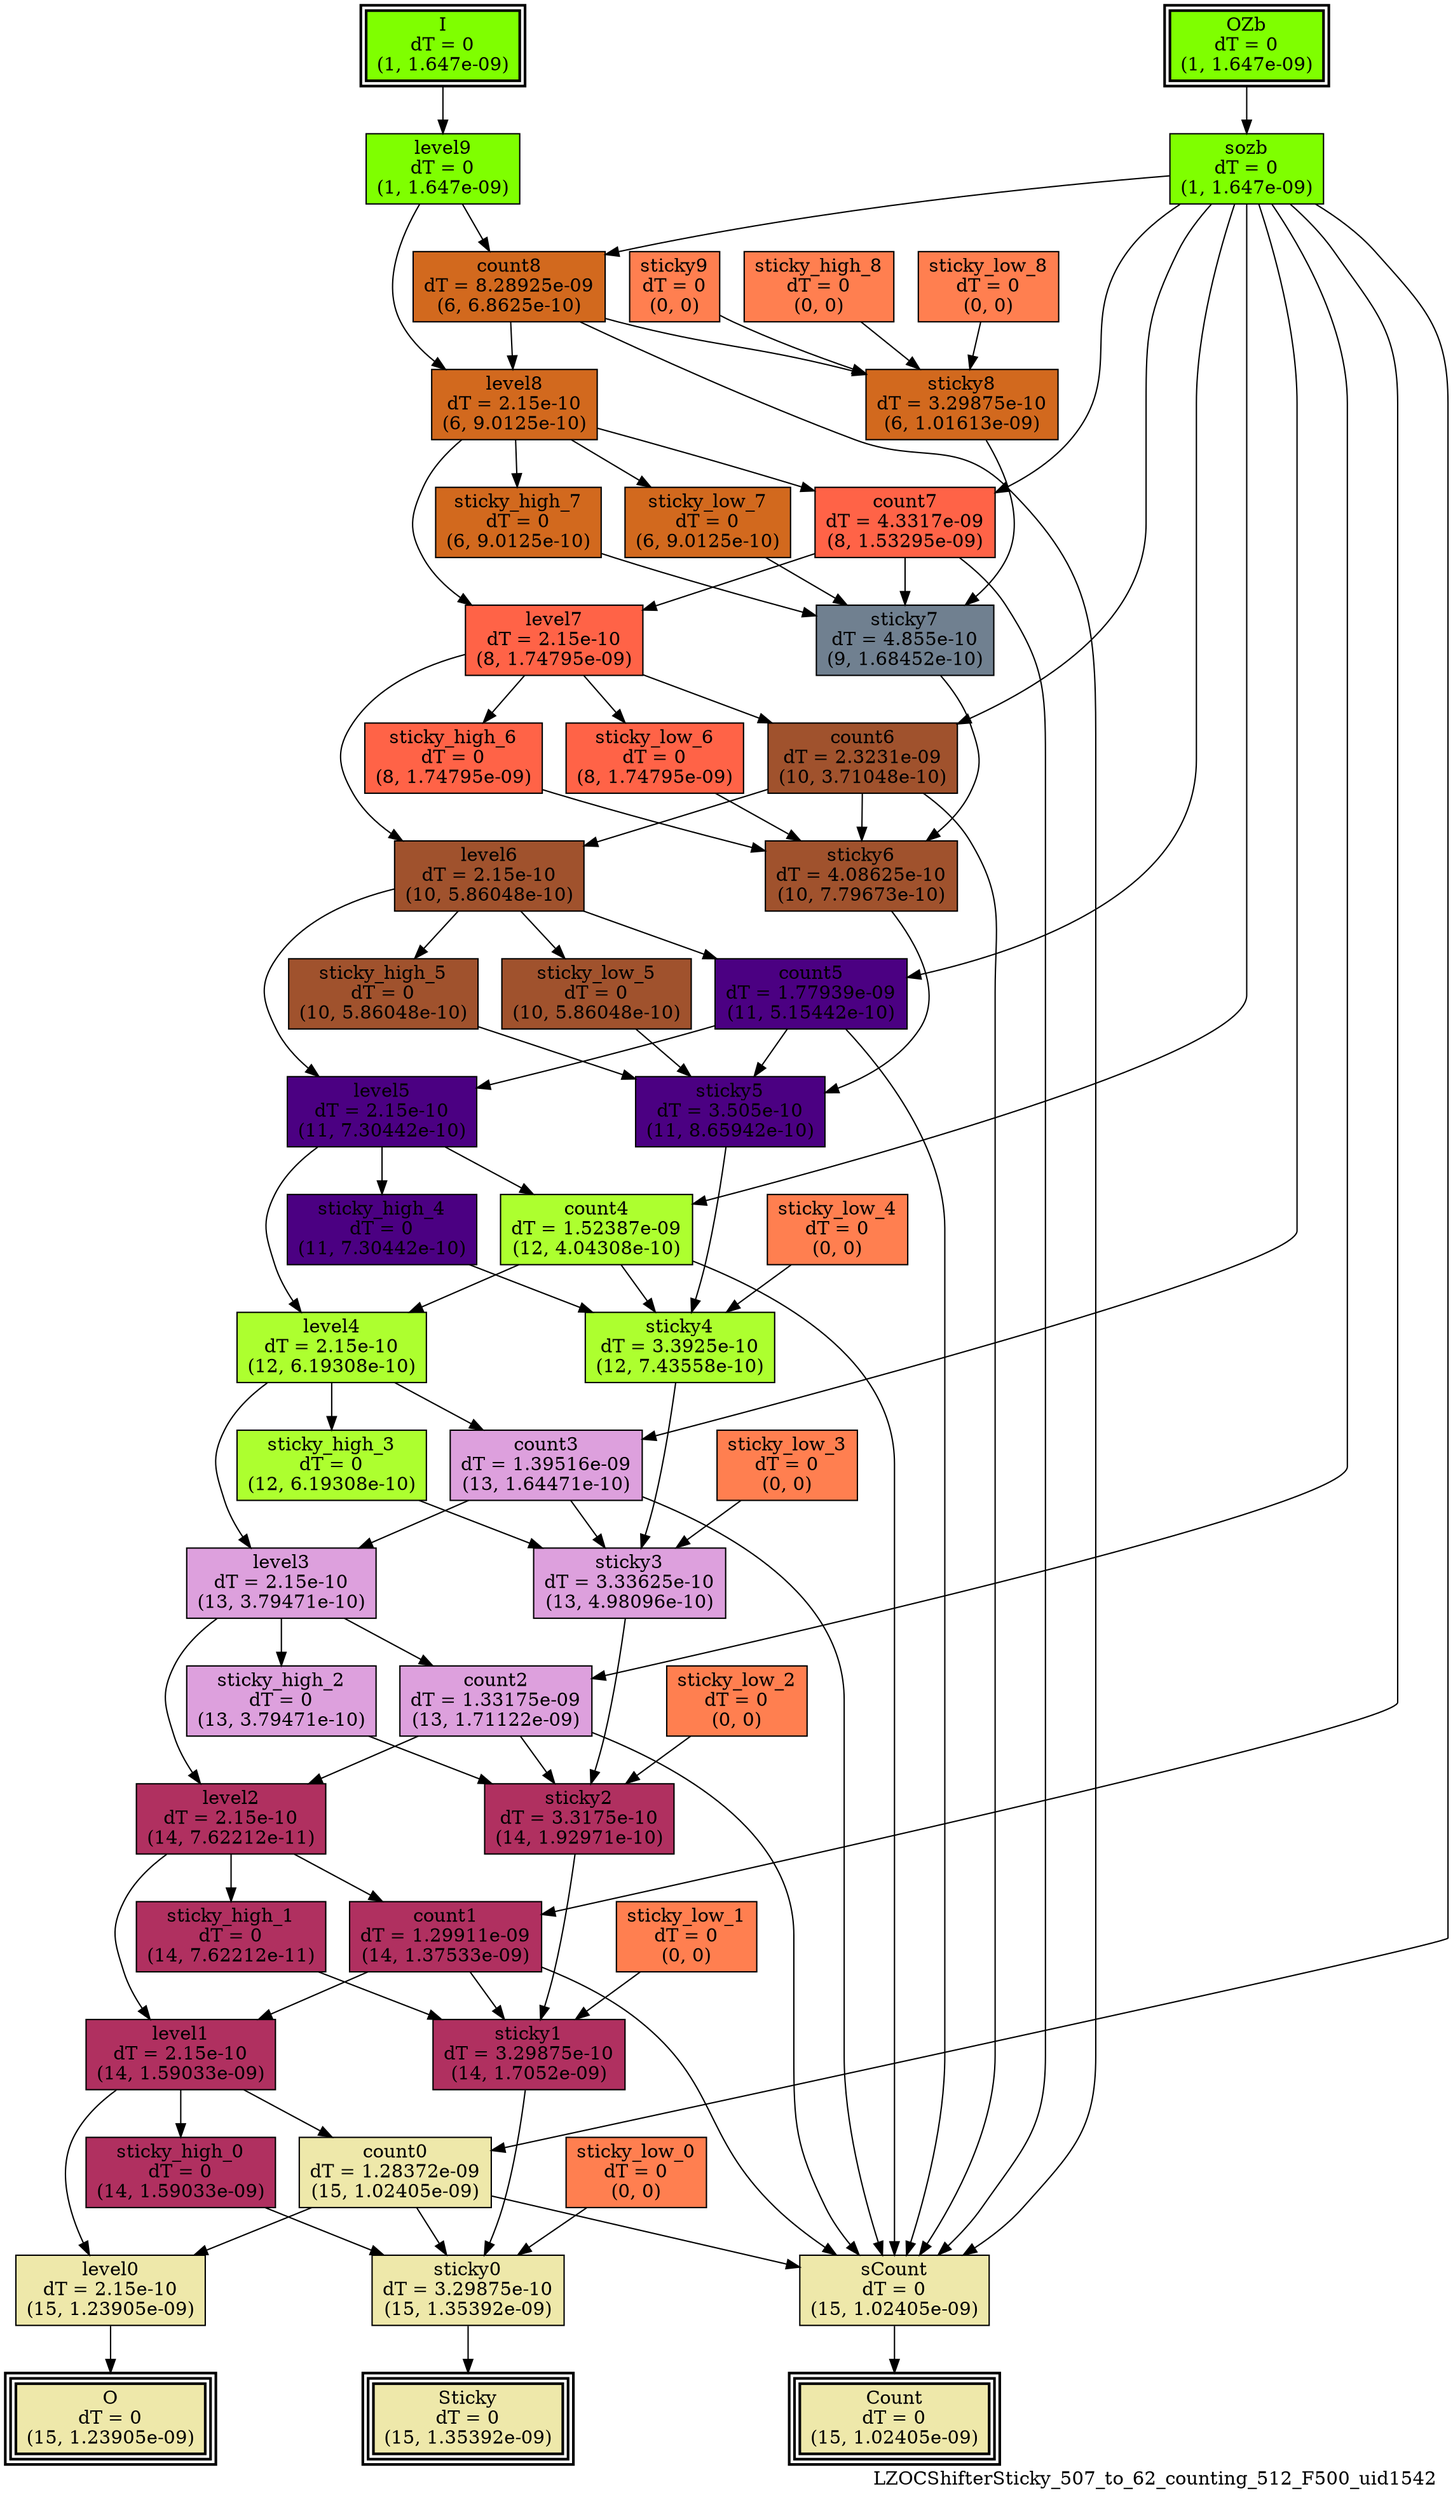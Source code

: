 digraph LZOCShifterSticky_507_to_62_counting_512_F500_uid1542
{
	//graph drawing options
	label=LZOCShifterSticky_507_to_62_counting_512_F500_uid1542;
	labelloc=bottom;
	labeljust=right;
	ratio=auto;
	nodesep=0.25;
	ranksep=0.5;

	//input/output signals of operator LZOCShifterSticky_507_to_62_counting_512_F500_uid1542
	I__LZOCShifterSticky_507_to_62_counting_512_F500_uid1542 [ label="I\ndT = 0\n(1, 1.647e-09)", shape=box, color=black, style="bold, filled", fillcolor=chartreuse, peripheries=2 ];
	OZb__LZOCShifterSticky_507_to_62_counting_512_F500_uid1542 [ label="OZb\ndT = 0\n(1, 1.647e-09)", shape=box, color=black, style="bold, filled", fillcolor=chartreuse, peripheries=2 ];
	Count__LZOCShifterSticky_507_to_62_counting_512_F500_uid1542 [ label="Count\ndT = 0\n(15, 1.02405e-09)", shape=box, color=black, style="bold, filled", fillcolor=palegoldenrod, peripheries=3 ];
	O__LZOCShifterSticky_507_to_62_counting_512_F500_uid1542 [ label="O\ndT = 0\n(15, 1.23905e-09)", shape=box, color=black, style="bold, filled", fillcolor=palegoldenrod, peripheries=3 ];
	Sticky__LZOCShifterSticky_507_to_62_counting_512_F500_uid1542 [ label="Sticky\ndT = 0\n(15, 1.35392e-09)", shape=box, color=black, style="bold, filled", fillcolor=palegoldenrod, peripheries=3 ];
	{rank=same I__LZOCShifterSticky_507_to_62_counting_512_F500_uid1542, OZb__LZOCShifterSticky_507_to_62_counting_512_F500_uid1542};
	{rank=same Count__LZOCShifterSticky_507_to_62_counting_512_F500_uid1542, O__LZOCShifterSticky_507_to_62_counting_512_F500_uid1542, Sticky__LZOCShifterSticky_507_to_62_counting_512_F500_uid1542};
	//internal signals of operator LZOCShifterSticky_507_to_62_counting_512_F500_uid1542
	level9__LZOCShifterSticky_507_to_62_counting_512_F500_uid1542 [ label="level9\ndT = 0\n(1, 1.647e-09)", shape=box, color=black, style=filled, fillcolor=chartreuse, peripheries=1 ];
	sozb__LZOCShifterSticky_507_to_62_counting_512_F500_uid1542 [ label="sozb\ndT = 0\n(1, 1.647e-09)", shape=box, color=black, style=filled, fillcolor=chartreuse, peripheries=1 ];
	sticky9__LZOCShifterSticky_507_to_62_counting_512_F500_uid1542 [ label="sticky9\ndT = 0\n(0, 0)", shape=box, color=black, style=filled, fillcolor=coral, peripheries=1 ];
	count8__LZOCShifterSticky_507_to_62_counting_512_F500_uid1542 [ label="count8\ndT = 8.28925e-09\n(6, 6.8625e-10)", shape=box, color=black, style=filled, fillcolor=chocolate, peripheries=1 ];
	level8__LZOCShifterSticky_507_to_62_counting_512_F500_uid1542 [ label="level8\ndT = 2.15e-10\n(6, 9.0125e-10)", shape=box, color=black, style=filled, fillcolor=chocolate, peripheries=1 ];
	sticky_high_8__LZOCShifterSticky_507_to_62_counting_512_F500_uid1542 [ label="sticky_high_8\ndT = 0\n(0, 0)", shape=box, color=black, style=filled, fillcolor=coral, peripheries=1 ];
	sticky_low_8__LZOCShifterSticky_507_to_62_counting_512_F500_uid1542 [ label="sticky_low_8\ndT = 0\n(0, 0)", shape=box, color=black, style=filled, fillcolor=coral, peripheries=1 ];
	sticky8__LZOCShifterSticky_507_to_62_counting_512_F500_uid1542 [ label="sticky8\ndT = 3.29875e-10\n(6, 1.01613e-09)", shape=box, color=black, style=filled, fillcolor=chocolate, peripheries=1 ];
	count7__LZOCShifterSticky_507_to_62_counting_512_F500_uid1542 [ label="count7\ndT = 4.3317e-09\n(8, 1.53295e-09)", shape=box, color=black, style=filled, fillcolor=tomato, peripheries=1 ];
	level7__LZOCShifterSticky_507_to_62_counting_512_F500_uid1542 [ label="level7\ndT = 2.15e-10\n(8, 1.74795e-09)", shape=box, color=black, style=filled, fillcolor=tomato, peripheries=1 ];
	sticky_high_7__LZOCShifterSticky_507_to_62_counting_512_F500_uid1542 [ label="sticky_high_7\ndT = 0\n(6, 9.0125e-10)", shape=box, color=black, style=filled, fillcolor=chocolate, peripheries=1 ];
	sticky_low_7__LZOCShifterSticky_507_to_62_counting_512_F500_uid1542 [ label="sticky_low_7\ndT = 0\n(6, 9.0125e-10)", shape=box, color=black, style=filled, fillcolor=chocolate, peripheries=1 ];
	sticky7__LZOCShifterSticky_507_to_62_counting_512_F500_uid1542 [ label="sticky7\ndT = 4.855e-10\n(9, 1.68452e-10)", shape=box, color=black, style=filled, fillcolor=slategray, peripheries=1 ];
	count6__LZOCShifterSticky_507_to_62_counting_512_F500_uid1542 [ label="count6\ndT = 2.3231e-09\n(10, 3.71048e-10)", shape=box, color=black, style=filled, fillcolor=sienna, peripheries=1 ];
	level6__LZOCShifterSticky_507_to_62_counting_512_F500_uid1542 [ label="level6\ndT = 2.15e-10\n(10, 5.86048e-10)", shape=box, color=black, style=filled, fillcolor=sienna, peripheries=1 ];
	sticky_high_6__LZOCShifterSticky_507_to_62_counting_512_F500_uid1542 [ label="sticky_high_6\ndT = 0\n(8, 1.74795e-09)", shape=box, color=black, style=filled, fillcolor=tomato, peripheries=1 ];
	sticky_low_6__LZOCShifterSticky_507_to_62_counting_512_F500_uid1542 [ label="sticky_low_6\ndT = 0\n(8, 1.74795e-09)", shape=box, color=black, style=filled, fillcolor=tomato, peripheries=1 ];
	sticky6__LZOCShifterSticky_507_to_62_counting_512_F500_uid1542 [ label="sticky6\ndT = 4.08625e-10\n(10, 7.79673e-10)", shape=box, color=black, style=filled, fillcolor=sienna, peripheries=1 ];
	count5__LZOCShifterSticky_507_to_62_counting_512_F500_uid1542 [ label="count5\ndT = 1.77939e-09\n(11, 5.15442e-10)", shape=box, color=black, style=filled, fillcolor=indigo, peripheries=1 ];
	level5__LZOCShifterSticky_507_to_62_counting_512_F500_uid1542 [ label="level5\ndT = 2.15e-10\n(11, 7.30442e-10)", shape=box, color=black, style=filled, fillcolor=indigo, peripheries=1 ];
	sticky_high_5__LZOCShifterSticky_507_to_62_counting_512_F500_uid1542 [ label="sticky_high_5\ndT = 0\n(10, 5.86048e-10)", shape=box, color=black, style=filled, fillcolor=sienna, peripheries=1 ];
	sticky_low_5__LZOCShifterSticky_507_to_62_counting_512_F500_uid1542 [ label="sticky_low_5\ndT = 0\n(10, 5.86048e-10)", shape=box, color=black, style=filled, fillcolor=sienna, peripheries=1 ];
	sticky5__LZOCShifterSticky_507_to_62_counting_512_F500_uid1542 [ label="sticky5\ndT = 3.505e-10\n(11, 8.65942e-10)", shape=box, color=black, style=filled, fillcolor=indigo, peripheries=1 ];
	count4__LZOCShifterSticky_507_to_62_counting_512_F500_uid1542 [ label="count4\ndT = 1.52387e-09\n(12, 4.04308e-10)", shape=box, color=black, style=filled, fillcolor=greenyellow, peripheries=1 ];
	level4__LZOCShifterSticky_507_to_62_counting_512_F500_uid1542 [ label="level4\ndT = 2.15e-10\n(12, 6.19308e-10)", shape=box, color=black, style=filled, fillcolor=greenyellow, peripheries=1 ];
	sticky_high_4__LZOCShifterSticky_507_to_62_counting_512_F500_uid1542 [ label="sticky_high_4\ndT = 0\n(11, 7.30442e-10)", shape=box, color=black, style=filled, fillcolor=indigo, peripheries=1 ];
	sticky_low_4__LZOCShifterSticky_507_to_62_counting_512_F500_uid1542 [ label="sticky_low_4\ndT = 0\n(0, 0)", shape=box, color=black, style=filled, fillcolor=coral, peripheries=1 ];
	sticky4__LZOCShifterSticky_507_to_62_counting_512_F500_uid1542 [ label="sticky4\ndT = 3.3925e-10\n(12, 7.43558e-10)", shape=box, color=black, style=filled, fillcolor=greenyellow, peripheries=1 ];
	count3__LZOCShifterSticky_507_to_62_counting_512_F500_uid1542 [ label="count3\ndT = 1.39516e-09\n(13, 1.64471e-10)", shape=box, color=black, style=filled, fillcolor=plum, peripheries=1 ];
	level3__LZOCShifterSticky_507_to_62_counting_512_F500_uid1542 [ label="level3\ndT = 2.15e-10\n(13, 3.79471e-10)", shape=box, color=black, style=filled, fillcolor=plum, peripheries=1 ];
	sticky_high_3__LZOCShifterSticky_507_to_62_counting_512_F500_uid1542 [ label="sticky_high_3\ndT = 0\n(12, 6.19308e-10)", shape=box, color=black, style=filled, fillcolor=greenyellow, peripheries=1 ];
	sticky_low_3__LZOCShifterSticky_507_to_62_counting_512_F500_uid1542 [ label="sticky_low_3\ndT = 0\n(0, 0)", shape=box, color=black, style=filled, fillcolor=coral, peripheries=1 ];
	sticky3__LZOCShifterSticky_507_to_62_counting_512_F500_uid1542 [ label="sticky3\ndT = 3.33625e-10\n(13, 4.98096e-10)", shape=box, color=black, style=filled, fillcolor=plum, peripheries=1 ];
	count2__LZOCShifterSticky_507_to_62_counting_512_F500_uid1542 [ label="count2\ndT = 1.33175e-09\n(13, 1.71122e-09)", shape=box, color=black, style=filled, fillcolor=plum, peripheries=1 ];
	level2__LZOCShifterSticky_507_to_62_counting_512_F500_uid1542 [ label="level2\ndT = 2.15e-10\n(14, 7.62212e-11)", shape=box, color=black, style=filled, fillcolor=maroon, peripheries=1 ];
	sticky_high_2__LZOCShifterSticky_507_to_62_counting_512_F500_uid1542 [ label="sticky_high_2\ndT = 0\n(13, 3.79471e-10)", shape=box, color=black, style=filled, fillcolor=plum, peripheries=1 ];
	sticky_low_2__LZOCShifterSticky_507_to_62_counting_512_F500_uid1542 [ label="sticky_low_2\ndT = 0\n(0, 0)", shape=box, color=black, style=filled, fillcolor=coral, peripheries=1 ];
	sticky2__LZOCShifterSticky_507_to_62_counting_512_F500_uid1542 [ label="sticky2\ndT = 3.3175e-10\n(14, 1.92971e-10)", shape=box, color=black, style=filled, fillcolor=maroon, peripheries=1 ];
	count1__LZOCShifterSticky_507_to_62_counting_512_F500_uid1542 [ label="count1\ndT = 1.29911e-09\n(14, 1.37533e-09)", shape=box, color=black, style=filled, fillcolor=maroon, peripheries=1 ];
	level1__LZOCShifterSticky_507_to_62_counting_512_F500_uid1542 [ label="level1\ndT = 2.15e-10\n(14, 1.59033e-09)", shape=box, color=black, style=filled, fillcolor=maroon, peripheries=1 ];
	sticky_high_1__LZOCShifterSticky_507_to_62_counting_512_F500_uid1542 [ label="sticky_high_1\ndT = 0\n(14, 7.62212e-11)", shape=box, color=black, style=filled, fillcolor=maroon, peripheries=1 ];
	sticky_low_1__LZOCShifterSticky_507_to_62_counting_512_F500_uid1542 [ label="sticky_low_1\ndT = 0\n(0, 0)", shape=box, color=black, style=filled, fillcolor=coral, peripheries=1 ];
	sticky1__LZOCShifterSticky_507_to_62_counting_512_F500_uid1542 [ label="sticky1\ndT = 3.29875e-10\n(14, 1.7052e-09)", shape=box, color=black, style=filled, fillcolor=maroon, peripheries=1 ];
	count0__LZOCShifterSticky_507_to_62_counting_512_F500_uid1542 [ label="count0\ndT = 1.28372e-09\n(15, 1.02405e-09)", shape=box, color=black, style=filled, fillcolor=palegoldenrod, peripheries=1 ];
	level0__LZOCShifterSticky_507_to_62_counting_512_F500_uid1542 [ label="level0\ndT = 2.15e-10\n(15, 1.23905e-09)", shape=box, color=black, style=filled, fillcolor=palegoldenrod, peripheries=1 ];
	sticky_high_0__LZOCShifterSticky_507_to_62_counting_512_F500_uid1542 [ label="sticky_high_0\ndT = 0\n(14, 1.59033e-09)", shape=box, color=black, style=filled, fillcolor=maroon, peripheries=1 ];
	sticky_low_0__LZOCShifterSticky_507_to_62_counting_512_F500_uid1542 [ label="sticky_low_0\ndT = 0\n(0, 0)", shape=box, color=black, style=filled, fillcolor=coral, peripheries=1 ];
	sticky0__LZOCShifterSticky_507_to_62_counting_512_F500_uid1542 [ label="sticky0\ndT = 3.29875e-10\n(15, 1.35392e-09)", shape=box, color=black, style=filled, fillcolor=palegoldenrod, peripheries=1 ];
	sCount__LZOCShifterSticky_507_to_62_counting_512_F500_uid1542 [ label="sCount\ndT = 0\n(15, 1.02405e-09)", shape=box, color=black, style=filled, fillcolor=palegoldenrod, peripheries=1 ];

	//subcomponents of operator LZOCShifterSticky_507_to_62_counting_512_F500_uid1542

	//input and internal signal connections of operator LZOCShifterSticky_507_to_62_counting_512_F500_uid1542
	I__LZOCShifterSticky_507_to_62_counting_512_F500_uid1542 -> level9__LZOCShifterSticky_507_to_62_counting_512_F500_uid1542 [ arrowhead=normal, arrowsize=1.0, arrowtail=normal, color=black, dir=forward  ];
	OZb__LZOCShifterSticky_507_to_62_counting_512_F500_uid1542 -> sozb__LZOCShifterSticky_507_to_62_counting_512_F500_uid1542 [ arrowhead=normal, arrowsize=1.0, arrowtail=normal, color=black, dir=forward  ];
	level9__LZOCShifterSticky_507_to_62_counting_512_F500_uid1542 -> count8__LZOCShifterSticky_507_to_62_counting_512_F500_uid1542 [ arrowhead=normal, arrowsize=1.0, arrowtail=normal, color=black, dir=forward  ];
	level9__LZOCShifterSticky_507_to_62_counting_512_F500_uid1542 -> level8__LZOCShifterSticky_507_to_62_counting_512_F500_uid1542 [ arrowhead=normal, arrowsize=1.0, arrowtail=normal, color=black, dir=forward  ];
	sozb__LZOCShifterSticky_507_to_62_counting_512_F500_uid1542 -> count8__LZOCShifterSticky_507_to_62_counting_512_F500_uid1542 [ arrowhead=normal, arrowsize=1.0, arrowtail=normal, color=black, dir=forward  ];
	sozb__LZOCShifterSticky_507_to_62_counting_512_F500_uid1542 -> count7__LZOCShifterSticky_507_to_62_counting_512_F500_uid1542 [ arrowhead=normal, arrowsize=1.0, arrowtail=normal, color=black, dir=forward  ];
	sozb__LZOCShifterSticky_507_to_62_counting_512_F500_uid1542 -> count6__LZOCShifterSticky_507_to_62_counting_512_F500_uid1542 [ arrowhead=normal, arrowsize=1.0, arrowtail=normal, color=black, dir=forward  ];
	sozb__LZOCShifterSticky_507_to_62_counting_512_F500_uid1542 -> count5__LZOCShifterSticky_507_to_62_counting_512_F500_uid1542 [ arrowhead=normal, arrowsize=1.0, arrowtail=normal, color=black, dir=forward  ];
	sozb__LZOCShifterSticky_507_to_62_counting_512_F500_uid1542 -> count4__LZOCShifterSticky_507_to_62_counting_512_F500_uid1542 [ arrowhead=normal, arrowsize=1.0, arrowtail=normal, color=black, dir=forward  ];
	sozb__LZOCShifterSticky_507_to_62_counting_512_F500_uid1542 -> count3__LZOCShifterSticky_507_to_62_counting_512_F500_uid1542 [ arrowhead=normal, arrowsize=1.0, arrowtail=normal, color=black, dir=forward  ];
	sozb__LZOCShifterSticky_507_to_62_counting_512_F500_uid1542 -> count2__LZOCShifterSticky_507_to_62_counting_512_F500_uid1542 [ arrowhead=normal, arrowsize=1.0, arrowtail=normal, color=black, dir=forward  ];
	sozb__LZOCShifterSticky_507_to_62_counting_512_F500_uid1542 -> count1__LZOCShifterSticky_507_to_62_counting_512_F500_uid1542 [ arrowhead=normal, arrowsize=1.0, arrowtail=normal, color=black, dir=forward  ];
	sozb__LZOCShifterSticky_507_to_62_counting_512_F500_uid1542 -> count0__LZOCShifterSticky_507_to_62_counting_512_F500_uid1542 [ arrowhead=normal, arrowsize=1.0, arrowtail=normal, color=black, dir=forward  ];
	sticky9__LZOCShifterSticky_507_to_62_counting_512_F500_uid1542 -> sticky8__LZOCShifterSticky_507_to_62_counting_512_F500_uid1542 [ arrowhead=normal, arrowsize=1.0, arrowtail=normal, color=black, dir=forward  ];
	count8__LZOCShifterSticky_507_to_62_counting_512_F500_uid1542 -> level8__LZOCShifterSticky_507_to_62_counting_512_F500_uid1542 [ arrowhead=normal, arrowsize=1.0, arrowtail=normal, color=black, dir=forward  ];
	count8__LZOCShifterSticky_507_to_62_counting_512_F500_uid1542 -> sticky8__LZOCShifterSticky_507_to_62_counting_512_F500_uid1542 [ arrowhead=normal, arrowsize=1.0, arrowtail=normal, color=black, dir=forward  ];
	count8__LZOCShifterSticky_507_to_62_counting_512_F500_uid1542 -> sCount__LZOCShifterSticky_507_to_62_counting_512_F500_uid1542 [ arrowhead=normal, arrowsize=1.0, arrowtail=normal, color=black, dir=forward  ];
	level8__LZOCShifterSticky_507_to_62_counting_512_F500_uid1542 -> count7__LZOCShifterSticky_507_to_62_counting_512_F500_uid1542 [ arrowhead=normal, arrowsize=1.0, arrowtail=normal, color=black, dir=forward  ];
	level8__LZOCShifterSticky_507_to_62_counting_512_F500_uid1542 -> level7__LZOCShifterSticky_507_to_62_counting_512_F500_uid1542 [ arrowhead=normal, arrowsize=1.0, arrowtail=normal, color=black, dir=forward  ];
	level8__LZOCShifterSticky_507_to_62_counting_512_F500_uid1542 -> sticky_high_7__LZOCShifterSticky_507_to_62_counting_512_F500_uid1542 [ arrowhead=normal, arrowsize=1.0, arrowtail=normal, color=black, dir=forward  ];
	level8__LZOCShifterSticky_507_to_62_counting_512_F500_uid1542 -> sticky_low_7__LZOCShifterSticky_507_to_62_counting_512_F500_uid1542 [ arrowhead=normal, arrowsize=1.0, arrowtail=normal, color=black, dir=forward  ];
	sticky_high_8__LZOCShifterSticky_507_to_62_counting_512_F500_uid1542 -> sticky8__LZOCShifterSticky_507_to_62_counting_512_F500_uid1542 [ arrowhead=normal, arrowsize=1.0, arrowtail=normal, color=black, dir=forward  ];
	sticky_low_8__LZOCShifterSticky_507_to_62_counting_512_F500_uid1542 -> sticky8__LZOCShifterSticky_507_to_62_counting_512_F500_uid1542 [ arrowhead=normal, arrowsize=1.0, arrowtail=normal, color=black, dir=forward  ];
	sticky8__LZOCShifterSticky_507_to_62_counting_512_F500_uid1542 -> sticky7__LZOCShifterSticky_507_to_62_counting_512_F500_uid1542 [ arrowhead=normal, arrowsize=1.0, arrowtail=normal, color=black, dir=forward  ];
	count7__LZOCShifterSticky_507_to_62_counting_512_F500_uid1542 -> level7__LZOCShifterSticky_507_to_62_counting_512_F500_uid1542 [ arrowhead=normal, arrowsize=1.0, arrowtail=normal, color=black, dir=forward  ];
	count7__LZOCShifterSticky_507_to_62_counting_512_F500_uid1542 -> sticky7__LZOCShifterSticky_507_to_62_counting_512_F500_uid1542 [ arrowhead=normal, arrowsize=1.0, arrowtail=normal, color=black, dir=forward  ];
	count7__LZOCShifterSticky_507_to_62_counting_512_F500_uid1542 -> sCount__LZOCShifterSticky_507_to_62_counting_512_F500_uid1542 [ arrowhead=normal, arrowsize=1.0, arrowtail=normal, color=black, dir=forward  ];
	level7__LZOCShifterSticky_507_to_62_counting_512_F500_uid1542 -> count6__LZOCShifterSticky_507_to_62_counting_512_F500_uid1542 [ arrowhead=normal, arrowsize=1.0, arrowtail=normal, color=black, dir=forward  ];
	level7__LZOCShifterSticky_507_to_62_counting_512_F500_uid1542 -> level6__LZOCShifterSticky_507_to_62_counting_512_F500_uid1542 [ arrowhead=normal, arrowsize=1.0, arrowtail=normal, color=black, dir=forward  ];
	level7__LZOCShifterSticky_507_to_62_counting_512_F500_uid1542 -> sticky_high_6__LZOCShifterSticky_507_to_62_counting_512_F500_uid1542 [ arrowhead=normal, arrowsize=1.0, arrowtail=normal, color=black, dir=forward  ];
	level7__LZOCShifterSticky_507_to_62_counting_512_F500_uid1542 -> sticky_low_6__LZOCShifterSticky_507_to_62_counting_512_F500_uid1542 [ arrowhead=normal, arrowsize=1.0, arrowtail=normal, color=black, dir=forward  ];
	sticky_high_7__LZOCShifterSticky_507_to_62_counting_512_F500_uid1542 -> sticky7__LZOCShifterSticky_507_to_62_counting_512_F500_uid1542 [ arrowhead=normal, arrowsize=1.0, arrowtail=normal, color=black, dir=forward  ];
	sticky_low_7__LZOCShifterSticky_507_to_62_counting_512_F500_uid1542 -> sticky7__LZOCShifterSticky_507_to_62_counting_512_F500_uid1542 [ arrowhead=normal, arrowsize=1.0, arrowtail=normal, color=black, dir=forward  ];
	sticky7__LZOCShifterSticky_507_to_62_counting_512_F500_uid1542 -> sticky6__LZOCShifterSticky_507_to_62_counting_512_F500_uid1542 [ arrowhead=normal, arrowsize=1.0, arrowtail=normal, color=black, dir=forward  ];
	count6__LZOCShifterSticky_507_to_62_counting_512_F500_uid1542 -> level6__LZOCShifterSticky_507_to_62_counting_512_F500_uid1542 [ arrowhead=normal, arrowsize=1.0, arrowtail=normal, color=black, dir=forward  ];
	count6__LZOCShifterSticky_507_to_62_counting_512_F500_uid1542 -> sticky6__LZOCShifterSticky_507_to_62_counting_512_F500_uid1542 [ arrowhead=normal, arrowsize=1.0, arrowtail=normal, color=black, dir=forward  ];
	count6__LZOCShifterSticky_507_to_62_counting_512_F500_uid1542 -> sCount__LZOCShifterSticky_507_to_62_counting_512_F500_uid1542 [ arrowhead=normal, arrowsize=1.0, arrowtail=normal, color=black, dir=forward  ];
	level6__LZOCShifterSticky_507_to_62_counting_512_F500_uid1542 -> count5__LZOCShifterSticky_507_to_62_counting_512_F500_uid1542 [ arrowhead=normal, arrowsize=1.0, arrowtail=normal, color=black, dir=forward  ];
	level6__LZOCShifterSticky_507_to_62_counting_512_F500_uid1542 -> level5__LZOCShifterSticky_507_to_62_counting_512_F500_uid1542 [ arrowhead=normal, arrowsize=1.0, arrowtail=normal, color=black, dir=forward  ];
	level6__LZOCShifterSticky_507_to_62_counting_512_F500_uid1542 -> sticky_high_5__LZOCShifterSticky_507_to_62_counting_512_F500_uid1542 [ arrowhead=normal, arrowsize=1.0, arrowtail=normal, color=black, dir=forward  ];
	level6__LZOCShifterSticky_507_to_62_counting_512_F500_uid1542 -> sticky_low_5__LZOCShifterSticky_507_to_62_counting_512_F500_uid1542 [ arrowhead=normal, arrowsize=1.0, arrowtail=normal, color=black, dir=forward  ];
	sticky_high_6__LZOCShifterSticky_507_to_62_counting_512_F500_uid1542 -> sticky6__LZOCShifterSticky_507_to_62_counting_512_F500_uid1542 [ arrowhead=normal, arrowsize=1.0, arrowtail=normal, color=black, dir=forward  ];
	sticky_low_6__LZOCShifterSticky_507_to_62_counting_512_F500_uid1542 -> sticky6__LZOCShifterSticky_507_to_62_counting_512_F500_uid1542 [ arrowhead=normal, arrowsize=1.0, arrowtail=normal, color=black, dir=forward  ];
	sticky6__LZOCShifterSticky_507_to_62_counting_512_F500_uid1542 -> sticky5__LZOCShifterSticky_507_to_62_counting_512_F500_uid1542 [ arrowhead=normal, arrowsize=1.0, arrowtail=normal, color=black, dir=forward  ];
	count5__LZOCShifterSticky_507_to_62_counting_512_F500_uid1542 -> level5__LZOCShifterSticky_507_to_62_counting_512_F500_uid1542 [ arrowhead=normal, arrowsize=1.0, arrowtail=normal, color=black, dir=forward  ];
	count5__LZOCShifterSticky_507_to_62_counting_512_F500_uid1542 -> sticky5__LZOCShifterSticky_507_to_62_counting_512_F500_uid1542 [ arrowhead=normal, arrowsize=1.0, arrowtail=normal, color=black, dir=forward  ];
	count5__LZOCShifterSticky_507_to_62_counting_512_F500_uid1542 -> sCount__LZOCShifterSticky_507_to_62_counting_512_F500_uid1542 [ arrowhead=normal, arrowsize=1.0, arrowtail=normal, color=black, dir=forward  ];
	level5__LZOCShifterSticky_507_to_62_counting_512_F500_uid1542 -> count4__LZOCShifterSticky_507_to_62_counting_512_F500_uid1542 [ arrowhead=normal, arrowsize=1.0, arrowtail=normal, color=black, dir=forward  ];
	level5__LZOCShifterSticky_507_to_62_counting_512_F500_uid1542 -> level4__LZOCShifterSticky_507_to_62_counting_512_F500_uid1542 [ arrowhead=normal, arrowsize=1.0, arrowtail=normal, color=black, dir=forward  ];
	level5__LZOCShifterSticky_507_to_62_counting_512_F500_uid1542 -> sticky_high_4__LZOCShifterSticky_507_to_62_counting_512_F500_uid1542 [ arrowhead=normal, arrowsize=1.0, arrowtail=normal, color=black, dir=forward  ];
	sticky_high_5__LZOCShifterSticky_507_to_62_counting_512_F500_uid1542 -> sticky5__LZOCShifterSticky_507_to_62_counting_512_F500_uid1542 [ arrowhead=normal, arrowsize=1.0, arrowtail=normal, color=black, dir=forward  ];
	sticky_low_5__LZOCShifterSticky_507_to_62_counting_512_F500_uid1542 -> sticky5__LZOCShifterSticky_507_to_62_counting_512_F500_uid1542 [ arrowhead=normal, arrowsize=1.0, arrowtail=normal, color=black, dir=forward  ];
	sticky5__LZOCShifterSticky_507_to_62_counting_512_F500_uid1542 -> sticky4__LZOCShifterSticky_507_to_62_counting_512_F500_uid1542 [ arrowhead=normal, arrowsize=1.0, arrowtail=normal, color=black, dir=forward  ];
	count4__LZOCShifterSticky_507_to_62_counting_512_F500_uid1542 -> level4__LZOCShifterSticky_507_to_62_counting_512_F500_uid1542 [ arrowhead=normal, arrowsize=1.0, arrowtail=normal, color=black, dir=forward  ];
	count4__LZOCShifterSticky_507_to_62_counting_512_F500_uid1542 -> sticky4__LZOCShifterSticky_507_to_62_counting_512_F500_uid1542 [ arrowhead=normal, arrowsize=1.0, arrowtail=normal, color=black, dir=forward  ];
	count4__LZOCShifterSticky_507_to_62_counting_512_F500_uid1542 -> sCount__LZOCShifterSticky_507_to_62_counting_512_F500_uid1542 [ arrowhead=normal, arrowsize=1.0, arrowtail=normal, color=black, dir=forward  ];
	level4__LZOCShifterSticky_507_to_62_counting_512_F500_uid1542 -> count3__LZOCShifterSticky_507_to_62_counting_512_F500_uid1542 [ arrowhead=normal, arrowsize=1.0, arrowtail=normal, color=black, dir=forward  ];
	level4__LZOCShifterSticky_507_to_62_counting_512_F500_uid1542 -> level3__LZOCShifterSticky_507_to_62_counting_512_F500_uid1542 [ arrowhead=normal, arrowsize=1.0, arrowtail=normal, color=black, dir=forward  ];
	level4__LZOCShifterSticky_507_to_62_counting_512_F500_uid1542 -> sticky_high_3__LZOCShifterSticky_507_to_62_counting_512_F500_uid1542 [ arrowhead=normal, arrowsize=1.0, arrowtail=normal, color=black, dir=forward  ];
	sticky_high_4__LZOCShifterSticky_507_to_62_counting_512_F500_uid1542 -> sticky4__LZOCShifterSticky_507_to_62_counting_512_F500_uid1542 [ arrowhead=normal, arrowsize=1.0, arrowtail=normal, color=black, dir=forward  ];
	sticky_low_4__LZOCShifterSticky_507_to_62_counting_512_F500_uid1542 -> sticky4__LZOCShifterSticky_507_to_62_counting_512_F500_uid1542 [ arrowhead=normal, arrowsize=1.0, arrowtail=normal, color=black, dir=forward  ];
	sticky4__LZOCShifterSticky_507_to_62_counting_512_F500_uid1542 -> sticky3__LZOCShifterSticky_507_to_62_counting_512_F500_uid1542 [ arrowhead=normal, arrowsize=1.0, arrowtail=normal, color=black, dir=forward  ];
	count3__LZOCShifterSticky_507_to_62_counting_512_F500_uid1542 -> level3__LZOCShifterSticky_507_to_62_counting_512_F500_uid1542 [ arrowhead=normal, arrowsize=1.0, arrowtail=normal, color=black, dir=forward  ];
	count3__LZOCShifterSticky_507_to_62_counting_512_F500_uid1542 -> sticky3__LZOCShifterSticky_507_to_62_counting_512_F500_uid1542 [ arrowhead=normal, arrowsize=1.0, arrowtail=normal, color=black, dir=forward  ];
	count3__LZOCShifterSticky_507_to_62_counting_512_F500_uid1542 -> sCount__LZOCShifterSticky_507_to_62_counting_512_F500_uid1542 [ arrowhead=normal, arrowsize=1.0, arrowtail=normal, color=black, dir=forward  ];
	level3__LZOCShifterSticky_507_to_62_counting_512_F500_uid1542 -> count2__LZOCShifterSticky_507_to_62_counting_512_F500_uid1542 [ arrowhead=normal, arrowsize=1.0, arrowtail=normal, color=black, dir=forward  ];
	level3__LZOCShifterSticky_507_to_62_counting_512_F500_uid1542 -> level2__LZOCShifterSticky_507_to_62_counting_512_F500_uid1542 [ arrowhead=normal, arrowsize=1.0, arrowtail=normal, color=black, dir=forward  ];
	level3__LZOCShifterSticky_507_to_62_counting_512_F500_uid1542 -> sticky_high_2__LZOCShifterSticky_507_to_62_counting_512_F500_uid1542 [ arrowhead=normal, arrowsize=1.0, arrowtail=normal, color=black, dir=forward  ];
	sticky_high_3__LZOCShifterSticky_507_to_62_counting_512_F500_uid1542 -> sticky3__LZOCShifterSticky_507_to_62_counting_512_F500_uid1542 [ arrowhead=normal, arrowsize=1.0, arrowtail=normal, color=black, dir=forward  ];
	sticky_low_3__LZOCShifterSticky_507_to_62_counting_512_F500_uid1542 -> sticky3__LZOCShifterSticky_507_to_62_counting_512_F500_uid1542 [ arrowhead=normal, arrowsize=1.0, arrowtail=normal, color=black, dir=forward  ];
	sticky3__LZOCShifterSticky_507_to_62_counting_512_F500_uid1542 -> sticky2__LZOCShifterSticky_507_to_62_counting_512_F500_uid1542 [ arrowhead=normal, arrowsize=1.0, arrowtail=normal, color=black, dir=forward  ];
	count2__LZOCShifterSticky_507_to_62_counting_512_F500_uid1542 -> level2__LZOCShifterSticky_507_to_62_counting_512_F500_uid1542 [ arrowhead=normal, arrowsize=1.0, arrowtail=normal, color=black, dir=forward  ];
	count2__LZOCShifterSticky_507_to_62_counting_512_F500_uid1542 -> sticky2__LZOCShifterSticky_507_to_62_counting_512_F500_uid1542 [ arrowhead=normal, arrowsize=1.0, arrowtail=normal, color=black, dir=forward  ];
	count2__LZOCShifterSticky_507_to_62_counting_512_F500_uid1542 -> sCount__LZOCShifterSticky_507_to_62_counting_512_F500_uid1542 [ arrowhead=normal, arrowsize=1.0, arrowtail=normal, color=black, dir=forward  ];
	level2__LZOCShifterSticky_507_to_62_counting_512_F500_uid1542 -> count1__LZOCShifterSticky_507_to_62_counting_512_F500_uid1542 [ arrowhead=normal, arrowsize=1.0, arrowtail=normal, color=black, dir=forward  ];
	level2__LZOCShifterSticky_507_to_62_counting_512_F500_uid1542 -> level1__LZOCShifterSticky_507_to_62_counting_512_F500_uid1542 [ arrowhead=normal, arrowsize=1.0, arrowtail=normal, color=black, dir=forward  ];
	level2__LZOCShifterSticky_507_to_62_counting_512_F500_uid1542 -> sticky_high_1__LZOCShifterSticky_507_to_62_counting_512_F500_uid1542 [ arrowhead=normal, arrowsize=1.0, arrowtail=normal, color=black, dir=forward  ];
	sticky_high_2__LZOCShifterSticky_507_to_62_counting_512_F500_uid1542 -> sticky2__LZOCShifterSticky_507_to_62_counting_512_F500_uid1542 [ arrowhead=normal, arrowsize=1.0, arrowtail=normal, color=black, dir=forward  ];
	sticky_low_2__LZOCShifterSticky_507_to_62_counting_512_F500_uid1542 -> sticky2__LZOCShifterSticky_507_to_62_counting_512_F500_uid1542 [ arrowhead=normal, arrowsize=1.0, arrowtail=normal, color=black, dir=forward  ];
	sticky2__LZOCShifterSticky_507_to_62_counting_512_F500_uid1542 -> sticky1__LZOCShifterSticky_507_to_62_counting_512_F500_uid1542 [ arrowhead=normal, arrowsize=1.0, arrowtail=normal, color=black, dir=forward  ];
	count1__LZOCShifterSticky_507_to_62_counting_512_F500_uid1542 -> level1__LZOCShifterSticky_507_to_62_counting_512_F500_uid1542 [ arrowhead=normal, arrowsize=1.0, arrowtail=normal, color=black, dir=forward  ];
	count1__LZOCShifterSticky_507_to_62_counting_512_F500_uid1542 -> sticky1__LZOCShifterSticky_507_to_62_counting_512_F500_uid1542 [ arrowhead=normal, arrowsize=1.0, arrowtail=normal, color=black, dir=forward  ];
	count1__LZOCShifterSticky_507_to_62_counting_512_F500_uid1542 -> sCount__LZOCShifterSticky_507_to_62_counting_512_F500_uid1542 [ arrowhead=normal, arrowsize=1.0, arrowtail=normal, color=black, dir=forward  ];
	level1__LZOCShifterSticky_507_to_62_counting_512_F500_uid1542 -> count0__LZOCShifterSticky_507_to_62_counting_512_F500_uid1542 [ arrowhead=normal, arrowsize=1.0, arrowtail=normal, color=black, dir=forward  ];
	level1__LZOCShifterSticky_507_to_62_counting_512_F500_uid1542 -> level0__LZOCShifterSticky_507_to_62_counting_512_F500_uid1542 [ arrowhead=normal, arrowsize=1.0, arrowtail=normal, color=black, dir=forward  ];
	level1__LZOCShifterSticky_507_to_62_counting_512_F500_uid1542 -> sticky_high_0__LZOCShifterSticky_507_to_62_counting_512_F500_uid1542 [ arrowhead=normal, arrowsize=1.0, arrowtail=normal, color=black, dir=forward  ];
	sticky_high_1__LZOCShifterSticky_507_to_62_counting_512_F500_uid1542 -> sticky1__LZOCShifterSticky_507_to_62_counting_512_F500_uid1542 [ arrowhead=normal, arrowsize=1.0, arrowtail=normal, color=black, dir=forward  ];
	sticky_low_1__LZOCShifterSticky_507_to_62_counting_512_F500_uid1542 -> sticky1__LZOCShifterSticky_507_to_62_counting_512_F500_uid1542 [ arrowhead=normal, arrowsize=1.0, arrowtail=normal, color=black, dir=forward  ];
	sticky1__LZOCShifterSticky_507_to_62_counting_512_F500_uid1542 -> sticky0__LZOCShifterSticky_507_to_62_counting_512_F500_uid1542 [ arrowhead=normal, arrowsize=1.0, arrowtail=normal, color=black, dir=forward  ];
	count0__LZOCShifterSticky_507_to_62_counting_512_F500_uid1542 -> level0__LZOCShifterSticky_507_to_62_counting_512_F500_uid1542 [ arrowhead=normal, arrowsize=1.0, arrowtail=normal, color=black, dir=forward  ];
	count0__LZOCShifterSticky_507_to_62_counting_512_F500_uid1542 -> sticky0__LZOCShifterSticky_507_to_62_counting_512_F500_uid1542 [ arrowhead=normal, arrowsize=1.0, arrowtail=normal, color=black, dir=forward  ];
	count0__LZOCShifterSticky_507_to_62_counting_512_F500_uid1542 -> sCount__LZOCShifterSticky_507_to_62_counting_512_F500_uid1542 [ arrowhead=normal, arrowsize=1.0, arrowtail=normal, color=black, dir=forward  ];
	level0__LZOCShifterSticky_507_to_62_counting_512_F500_uid1542 -> O__LZOCShifterSticky_507_to_62_counting_512_F500_uid1542 [ arrowhead=normal, arrowsize=1.0, arrowtail=normal, color=black, dir=forward  ];
	sticky_high_0__LZOCShifterSticky_507_to_62_counting_512_F500_uid1542 -> sticky0__LZOCShifterSticky_507_to_62_counting_512_F500_uid1542 [ arrowhead=normal, arrowsize=1.0, arrowtail=normal, color=black, dir=forward  ];
	sticky_low_0__LZOCShifterSticky_507_to_62_counting_512_F500_uid1542 -> sticky0__LZOCShifterSticky_507_to_62_counting_512_F500_uid1542 [ arrowhead=normal, arrowsize=1.0, arrowtail=normal, color=black, dir=forward  ];
	sticky0__LZOCShifterSticky_507_to_62_counting_512_F500_uid1542 -> Sticky__LZOCShifterSticky_507_to_62_counting_512_F500_uid1542 [ arrowhead=normal, arrowsize=1.0, arrowtail=normal, color=black, dir=forward  ];
	sCount__LZOCShifterSticky_507_to_62_counting_512_F500_uid1542 -> Count__LZOCShifterSticky_507_to_62_counting_512_F500_uid1542 [ arrowhead=normal, arrowsize=1.0, arrowtail=normal, color=black, dir=forward  ];
}

